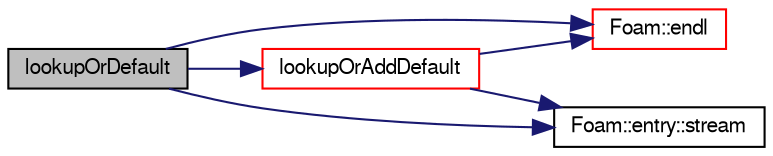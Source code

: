 digraph "lookupOrDefault"
{
  bgcolor="transparent";
  edge [fontname="FreeSans",fontsize="10",labelfontname="FreeSans",labelfontsize="10"];
  node [fontname="FreeSans",fontsize="10",shape=record];
  rankdir="LR";
  Node16513 [label="lookupOrDefault",height=0.2,width=0.4,color="black", fillcolor="grey75", style="filled", fontcolor="black"];
  Node16513 -> Node16514 [color="midnightblue",fontsize="10",style="solid",fontname="FreeSans"];
  Node16514 [label="Foam::endl",height=0.2,width=0.4,color="red",URL="$a21124.html#a2db8fe02a0d3909e9351bb4275b23ce4",tooltip="Add newline and flush stream. "];
  Node16513 -> Node16516 [color="midnightblue",fontsize="10",style="solid",fontname="FreeSans"];
  Node16516 [label="lookupOrAddDefault",height=0.2,width=0.4,color="red",URL="$a26014.html#aadafaae6847668979f5ce540f62d6e62",tooltip="Find and return a T, if not found return the given. "];
  Node16516 -> Node16517 [color="midnightblue",fontsize="10",style="solid",fontname="FreeSans"];
  Node16517 [label="Foam::entry::stream",height=0.2,width=0.4,color="black",URL="$a26022.html#a3af18be98df6d673e0a40a4e38c350d1",tooltip="Return token stream if this entry is a primitive entry. "];
  Node16516 -> Node16514 [color="midnightblue",fontsize="10",style="solid",fontname="FreeSans"];
  Node16513 -> Node16517 [color="midnightblue",fontsize="10",style="solid",fontname="FreeSans"];
}
